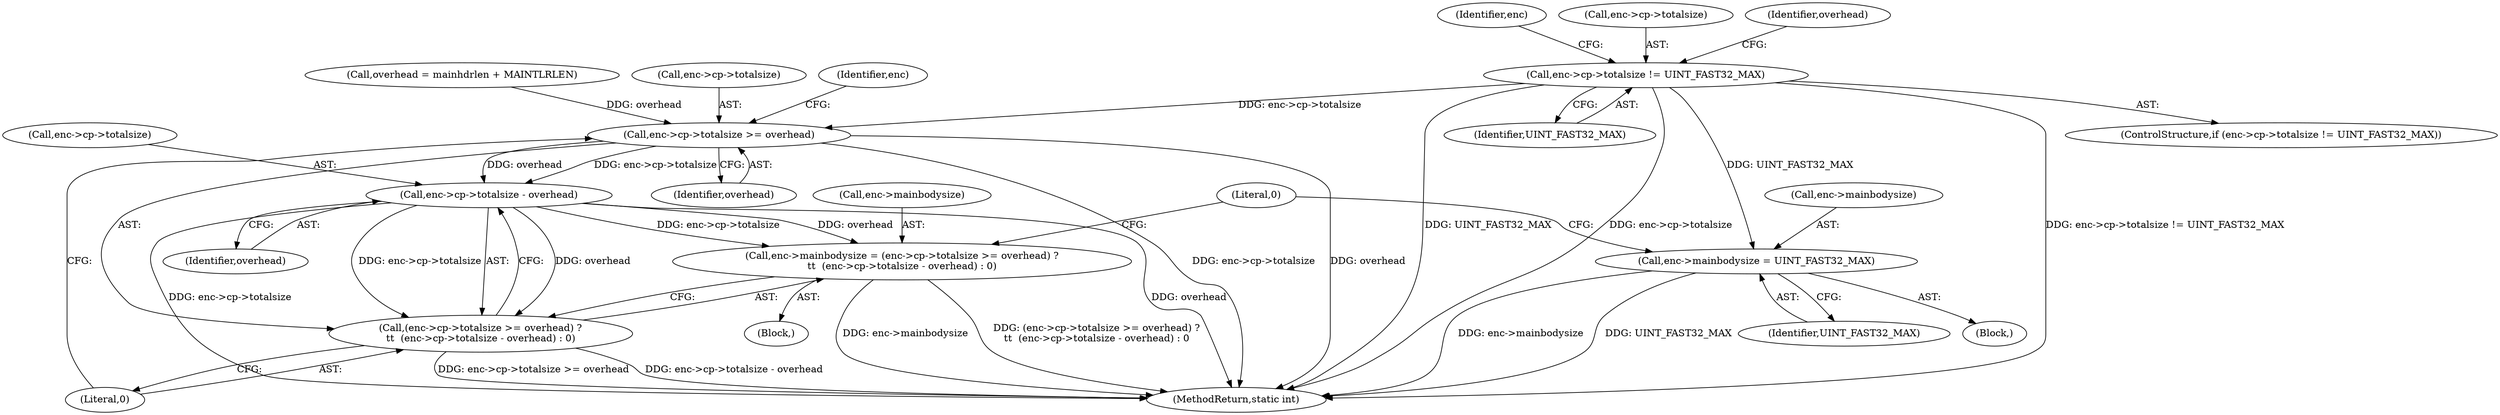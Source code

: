 digraph "0_jasper_d42b2388f7f8e0332c846675133acea151fc557a_38@pointer" {
"1001144" [label="(Call,enc->cp->totalsize != UINT_FAST32_MAX)"];
"1001163" [label="(Call,enc->cp->totalsize >= overhead)"];
"1001170" [label="(Call,enc->cp->totalsize - overhead)"];
"1001158" [label="(Call,enc->mainbodysize = (enc->cp->totalsize >= overhead) ?\n\t\t  (enc->cp->totalsize - overhead) : 0)"];
"1001162" [label="(Call,(enc->cp->totalsize >= overhead) ?\n\t\t  (enc->cp->totalsize - overhead) : 0)"];
"1001180" [label="(Call,enc->mainbodysize = UINT_FAST32_MAX)"];
"1001153" [label="(Call,overhead = mainhdrlen + MAINTLRLEN)"];
"1001164" [label="(Call,enc->cp->totalsize)"];
"1001144" [label="(Call,enc->cp->totalsize != UINT_FAST32_MAX)"];
"1001158" [label="(Call,enc->mainbodysize = (enc->cp->totalsize >= overhead) ?\n\t\t  (enc->cp->totalsize - overhead) : 0)"];
"1001163" [label="(Call,enc->cp->totalsize >= overhead)"];
"1001182" [label="(Identifier,enc)"];
"1001145" [label="(Call,enc->cp->totalsize)"];
"1001169" [label="(Identifier,overhead)"];
"1001179" [label="(Block,)"];
"1001150" [label="(Identifier,UINT_FAST32_MAX)"];
"1001143" [label="(ControlStructure,if (enc->cp->totalsize != UINT_FAST32_MAX))"];
"1001176" [label="(Identifier,overhead)"];
"1001162" [label="(Call,(enc->cp->totalsize >= overhead) ?\n\t\t  (enc->cp->totalsize - overhead) : 0)"];
"1001173" [label="(Identifier,enc)"];
"1001170" [label="(Call,enc->cp->totalsize - overhead)"];
"1001154" [label="(Identifier,overhead)"];
"1001187" [label="(MethodReturn,static int)"];
"1001177" [label="(Literal,0)"];
"1001181" [label="(Call,enc->mainbodysize)"];
"1001186" [label="(Literal,0)"];
"1001171" [label="(Call,enc->cp->totalsize)"];
"1001180" [label="(Call,enc->mainbodysize = UINT_FAST32_MAX)"];
"1001151" [label="(Block,)"];
"1001184" [label="(Identifier,UINT_FAST32_MAX)"];
"1001159" [label="(Call,enc->mainbodysize)"];
"1001144" -> "1001143"  [label="AST: "];
"1001144" -> "1001150"  [label="CFG: "];
"1001145" -> "1001144"  [label="AST: "];
"1001150" -> "1001144"  [label="AST: "];
"1001154" -> "1001144"  [label="CFG: "];
"1001182" -> "1001144"  [label="CFG: "];
"1001144" -> "1001187"  [label="DDG: UINT_FAST32_MAX"];
"1001144" -> "1001187"  [label="DDG: enc->cp->totalsize"];
"1001144" -> "1001187"  [label="DDG: enc->cp->totalsize != UINT_FAST32_MAX"];
"1001144" -> "1001163"  [label="DDG: enc->cp->totalsize"];
"1001144" -> "1001180"  [label="DDG: UINT_FAST32_MAX"];
"1001163" -> "1001162"  [label="AST: "];
"1001163" -> "1001169"  [label="CFG: "];
"1001164" -> "1001163"  [label="AST: "];
"1001169" -> "1001163"  [label="AST: "];
"1001173" -> "1001163"  [label="CFG: "];
"1001177" -> "1001163"  [label="CFG: "];
"1001163" -> "1001187"  [label="DDG: enc->cp->totalsize"];
"1001163" -> "1001187"  [label="DDG: overhead"];
"1001153" -> "1001163"  [label="DDG: overhead"];
"1001163" -> "1001170"  [label="DDG: enc->cp->totalsize"];
"1001163" -> "1001170"  [label="DDG: overhead"];
"1001170" -> "1001162"  [label="AST: "];
"1001170" -> "1001176"  [label="CFG: "];
"1001171" -> "1001170"  [label="AST: "];
"1001176" -> "1001170"  [label="AST: "];
"1001162" -> "1001170"  [label="CFG: "];
"1001170" -> "1001187"  [label="DDG: overhead"];
"1001170" -> "1001187"  [label="DDG: enc->cp->totalsize"];
"1001170" -> "1001158"  [label="DDG: enc->cp->totalsize"];
"1001170" -> "1001158"  [label="DDG: overhead"];
"1001170" -> "1001162"  [label="DDG: enc->cp->totalsize"];
"1001170" -> "1001162"  [label="DDG: overhead"];
"1001158" -> "1001151"  [label="AST: "];
"1001158" -> "1001162"  [label="CFG: "];
"1001159" -> "1001158"  [label="AST: "];
"1001162" -> "1001158"  [label="AST: "];
"1001186" -> "1001158"  [label="CFG: "];
"1001158" -> "1001187"  [label="DDG: enc->mainbodysize"];
"1001158" -> "1001187"  [label="DDG: (enc->cp->totalsize >= overhead) ?\n\t\t  (enc->cp->totalsize - overhead) : 0"];
"1001162" -> "1001177"  [label="CFG: "];
"1001177" -> "1001162"  [label="AST: "];
"1001162" -> "1001187"  [label="DDG: enc->cp->totalsize >= overhead"];
"1001162" -> "1001187"  [label="DDG: enc->cp->totalsize - overhead"];
"1001180" -> "1001179"  [label="AST: "];
"1001180" -> "1001184"  [label="CFG: "];
"1001181" -> "1001180"  [label="AST: "];
"1001184" -> "1001180"  [label="AST: "];
"1001186" -> "1001180"  [label="CFG: "];
"1001180" -> "1001187"  [label="DDG: enc->mainbodysize"];
"1001180" -> "1001187"  [label="DDG: UINT_FAST32_MAX"];
}
